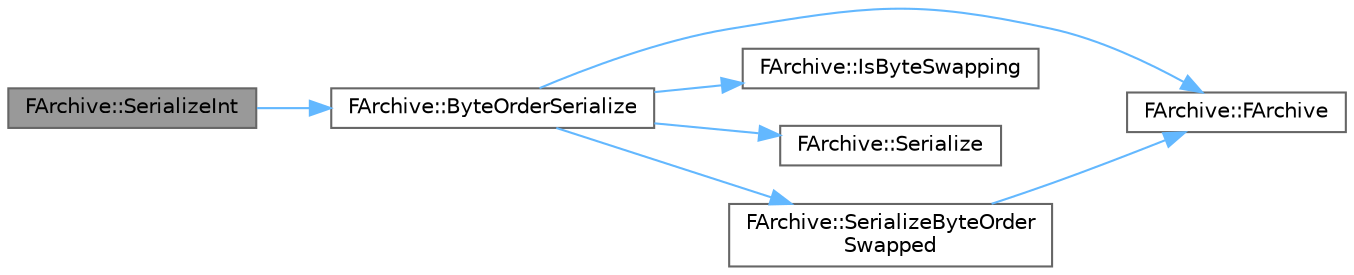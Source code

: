 digraph "FArchive::SerializeInt"
{
 // INTERACTIVE_SVG=YES
 // LATEX_PDF_SIZE
  bgcolor="transparent";
  edge [fontname=Helvetica,fontsize=10,labelfontname=Helvetica,labelfontsize=10];
  node [fontname=Helvetica,fontsize=10,shape=box,height=0.2,width=0.4];
  rankdir="LR";
  Node1 [id="Node000001",label="FArchive::SerializeInt",height=0.2,width=0.4,color="gray40", fillcolor="grey60", style="filled", fontcolor="black",tooltip=" "];
  Node1 -> Node2 [id="edge1_Node000001_Node000002",color="steelblue1",style="solid",tooltip=" "];
  Node2 [id="Node000002",label="FArchive::ByteOrderSerialize",height=0.2,width=0.4,color="grey40", fillcolor="white", style="filled",URL="$d0/df8/classFArchive.html#a69efa51a88210ef9037fc6d11ddf1acc",tooltip="Serialize data of Length bytes, taking into account byte swapping if needed."];
  Node2 -> Node3 [id="edge2_Node000002_Node000003",color="steelblue1",style="solid",tooltip=" "];
  Node3 [id="Node000003",label="FArchive::FArchive",height=0.2,width=0.4,color="grey40", fillcolor="white", style="filled",URL="$d0/df8/classFArchive.html#ad36f53e50855130b981a47560e7ed48c",tooltip=" "];
  Node2 -> Node4 [id="edge3_Node000002_Node000004",color="steelblue1",style="solid",tooltip=" "];
  Node4 [id="Node000004",label="FArchive::IsByteSwapping",height=0.2,width=0.4,color="grey40", fillcolor="white", style="filled",URL="$d0/df8/classFArchive.html#a6a1a82f302ce97cae98f4e5ec1f4a544",tooltip="Returns true if data larger than 1 byte should be swapped to deal with endian mismatches."];
  Node2 -> Node5 [id="edge4_Node000002_Node000005",color="steelblue1",style="solid",tooltip=" "];
  Node5 [id="Node000005",label="FArchive::Serialize",height=0.2,width=0.4,color="grey40", fillcolor="white", style="filled",URL="$d0/df8/classFArchive.html#a1b77ac849a9c855e80bd3a38de1d4944",tooltip=" "];
  Node2 -> Node6 [id="edge5_Node000002_Node000006",color="steelblue1",style="solid",tooltip=" "];
  Node6 [id="Node000006",label="FArchive::SerializeByteOrder\lSwapped",height=0.2,width=0.4,color="grey40", fillcolor="white", style="filled",URL="$d0/df8/classFArchive.html#a24f87f9b7f12e1170fb3c79ff9c9abaa",tooltip=" "];
  Node6 -> Node3 [id="edge6_Node000006_Node000003",color="steelblue1",style="solid",tooltip=" "];
}
